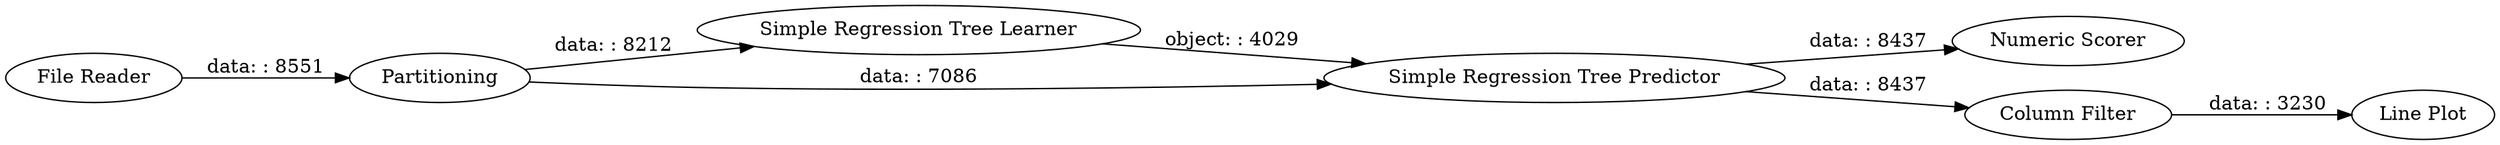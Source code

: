 digraph {
	"-7077359487737588506_9" [label="Simple Regression Tree Learner"]
	"-7077359487737588506_5" [label="Numeric Scorer"]
	"-7077359487737588506_7" [label="Line Plot"]
	"-7077359487737588506_2" [label=Partitioning]
	"-7077359487737588506_8" [label="Column Filter"]
	"-7077359487737588506_10" [label="Simple Regression Tree Predictor"]
	"-7077359487737588506_1" [label="File Reader"]
	"-7077359487737588506_10" -> "-7077359487737588506_8" [label="data: : 8437"]
	"-7077359487737588506_1" -> "-7077359487737588506_2" [label="data: : 8551"]
	"-7077359487737588506_8" -> "-7077359487737588506_7" [label="data: : 3230"]
	"-7077359487737588506_9" -> "-7077359487737588506_10" [label="object: : 4029"]
	"-7077359487737588506_10" -> "-7077359487737588506_5" [label="data: : 8437"]
	"-7077359487737588506_2" -> "-7077359487737588506_9" [label="data: : 8212"]
	"-7077359487737588506_2" -> "-7077359487737588506_10" [label="data: : 7086"]
	rankdir=LR
}
